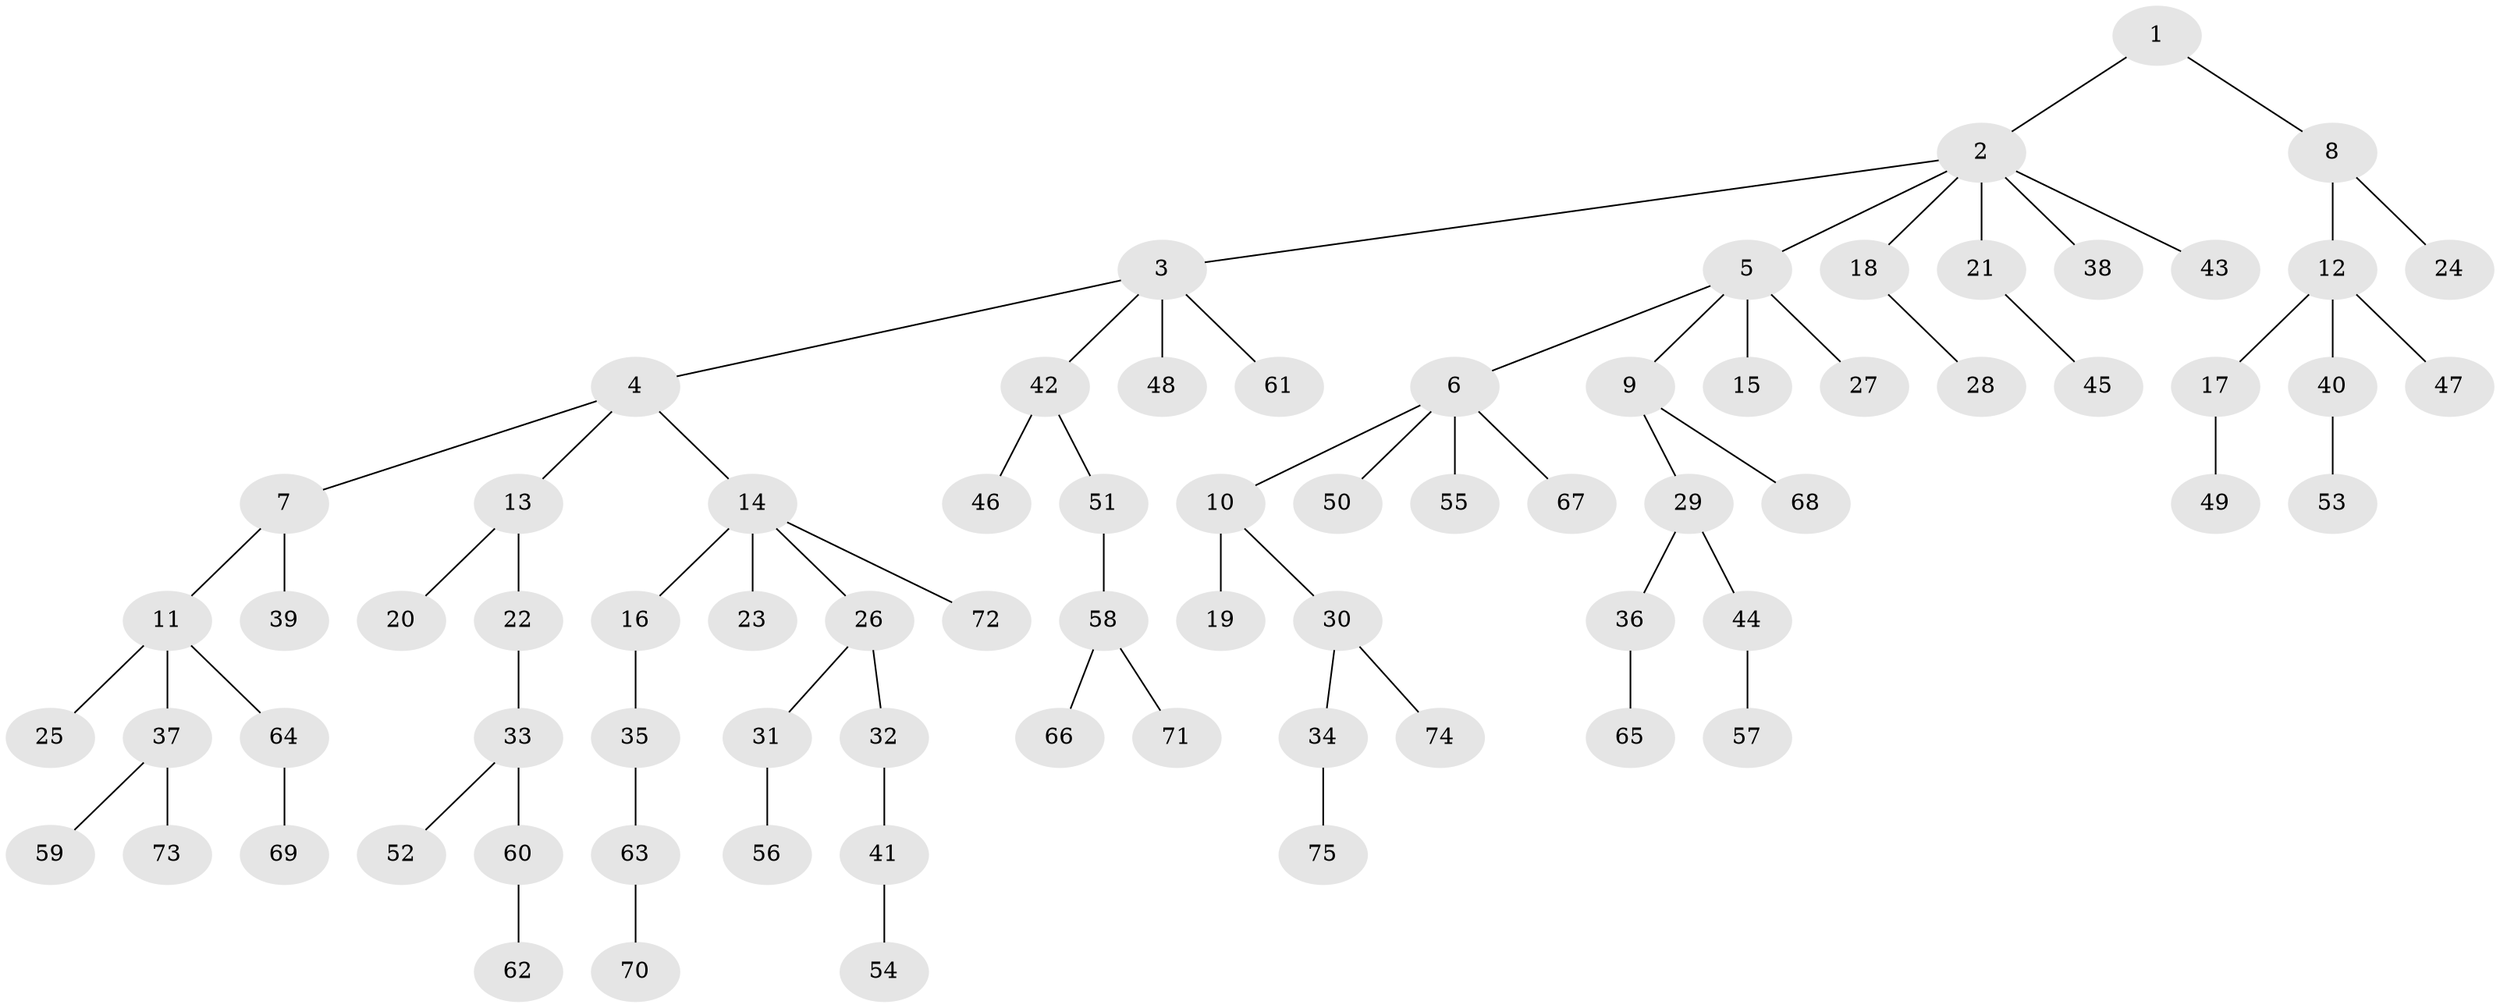 // coarse degree distribution, {7: 0.05263157894736842, 6: 0.05263157894736842, 1: 0.6578947368421053, 2: 0.15789473684210525, 3: 0.02631578947368421, 4: 0.05263157894736842}
// Generated by graph-tools (version 1.1) at 2025/48/03/06/25 01:48:57]
// undirected, 75 vertices, 74 edges
graph export_dot {
graph [start="1"]
  node [color=gray90,style=filled];
  1;
  2;
  3;
  4;
  5;
  6;
  7;
  8;
  9;
  10;
  11;
  12;
  13;
  14;
  15;
  16;
  17;
  18;
  19;
  20;
  21;
  22;
  23;
  24;
  25;
  26;
  27;
  28;
  29;
  30;
  31;
  32;
  33;
  34;
  35;
  36;
  37;
  38;
  39;
  40;
  41;
  42;
  43;
  44;
  45;
  46;
  47;
  48;
  49;
  50;
  51;
  52;
  53;
  54;
  55;
  56;
  57;
  58;
  59;
  60;
  61;
  62;
  63;
  64;
  65;
  66;
  67;
  68;
  69;
  70;
  71;
  72;
  73;
  74;
  75;
  1 -- 2;
  1 -- 8;
  2 -- 3;
  2 -- 5;
  2 -- 18;
  2 -- 21;
  2 -- 38;
  2 -- 43;
  3 -- 4;
  3 -- 42;
  3 -- 48;
  3 -- 61;
  4 -- 7;
  4 -- 13;
  4 -- 14;
  5 -- 6;
  5 -- 9;
  5 -- 15;
  5 -- 27;
  6 -- 10;
  6 -- 50;
  6 -- 55;
  6 -- 67;
  7 -- 11;
  7 -- 39;
  8 -- 12;
  8 -- 24;
  9 -- 29;
  9 -- 68;
  10 -- 19;
  10 -- 30;
  11 -- 25;
  11 -- 37;
  11 -- 64;
  12 -- 17;
  12 -- 40;
  12 -- 47;
  13 -- 20;
  13 -- 22;
  14 -- 16;
  14 -- 23;
  14 -- 26;
  14 -- 72;
  16 -- 35;
  17 -- 49;
  18 -- 28;
  21 -- 45;
  22 -- 33;
  26 -- 31;
  26 -- 32;
  29 -- 36;
  29 -- 44;
  30 -- 34;
  30 -- 74;
  31 -- 56;
  32 -- 41;
  33 -- 52;
  33 -- 60;
  34 -- 75;
  35 -- 63;
  36 -- 65;
  37 -- 59;
  37 -- 73;
  40 -- 53;
  41 -- 54;
  42 -- 46;
  42 -- 51;
  44 -- 57;
  51 -- 58;
  58 -- 66;
  58 -- 71;
  60 -- 62;
  63 -- 70;
  64 -- 69;
}
